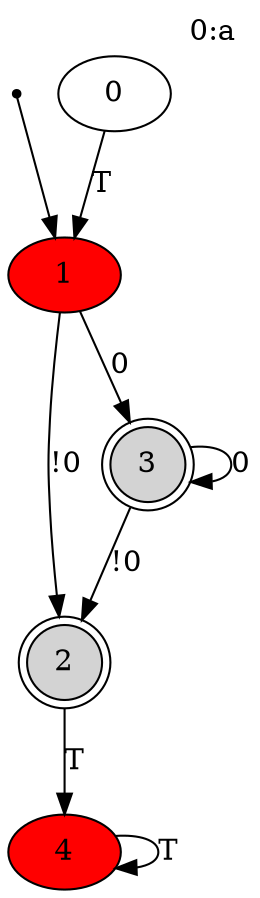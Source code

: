 digraph g {
  init  [shape=point,comment=""]
  0  [comment=""]
  1  [style=filled,fillcolor=red,comment=""]
  2  [shape=doublecircle,style=filled,fillcolor=lightgrey,comment=""]
  3  [shape=doublecircle,style=filled,fillcolor=lightgrey,comment=""]
  4  [style=filled,fillcolor=red,comment=""]
  0 -> 1 [label="T"]
  1 -> 2 [label="!0"]
  1 -> 3 [label="0"]
  2 -> 4 [label="T"]
  3 -> 2 [label="!0"]
  3 -> 3 [label="0"]
  4 -> 4 [label="T"]
  init -> 1
label = "0:a\n"
labelloc = t
labeljust = r
}
